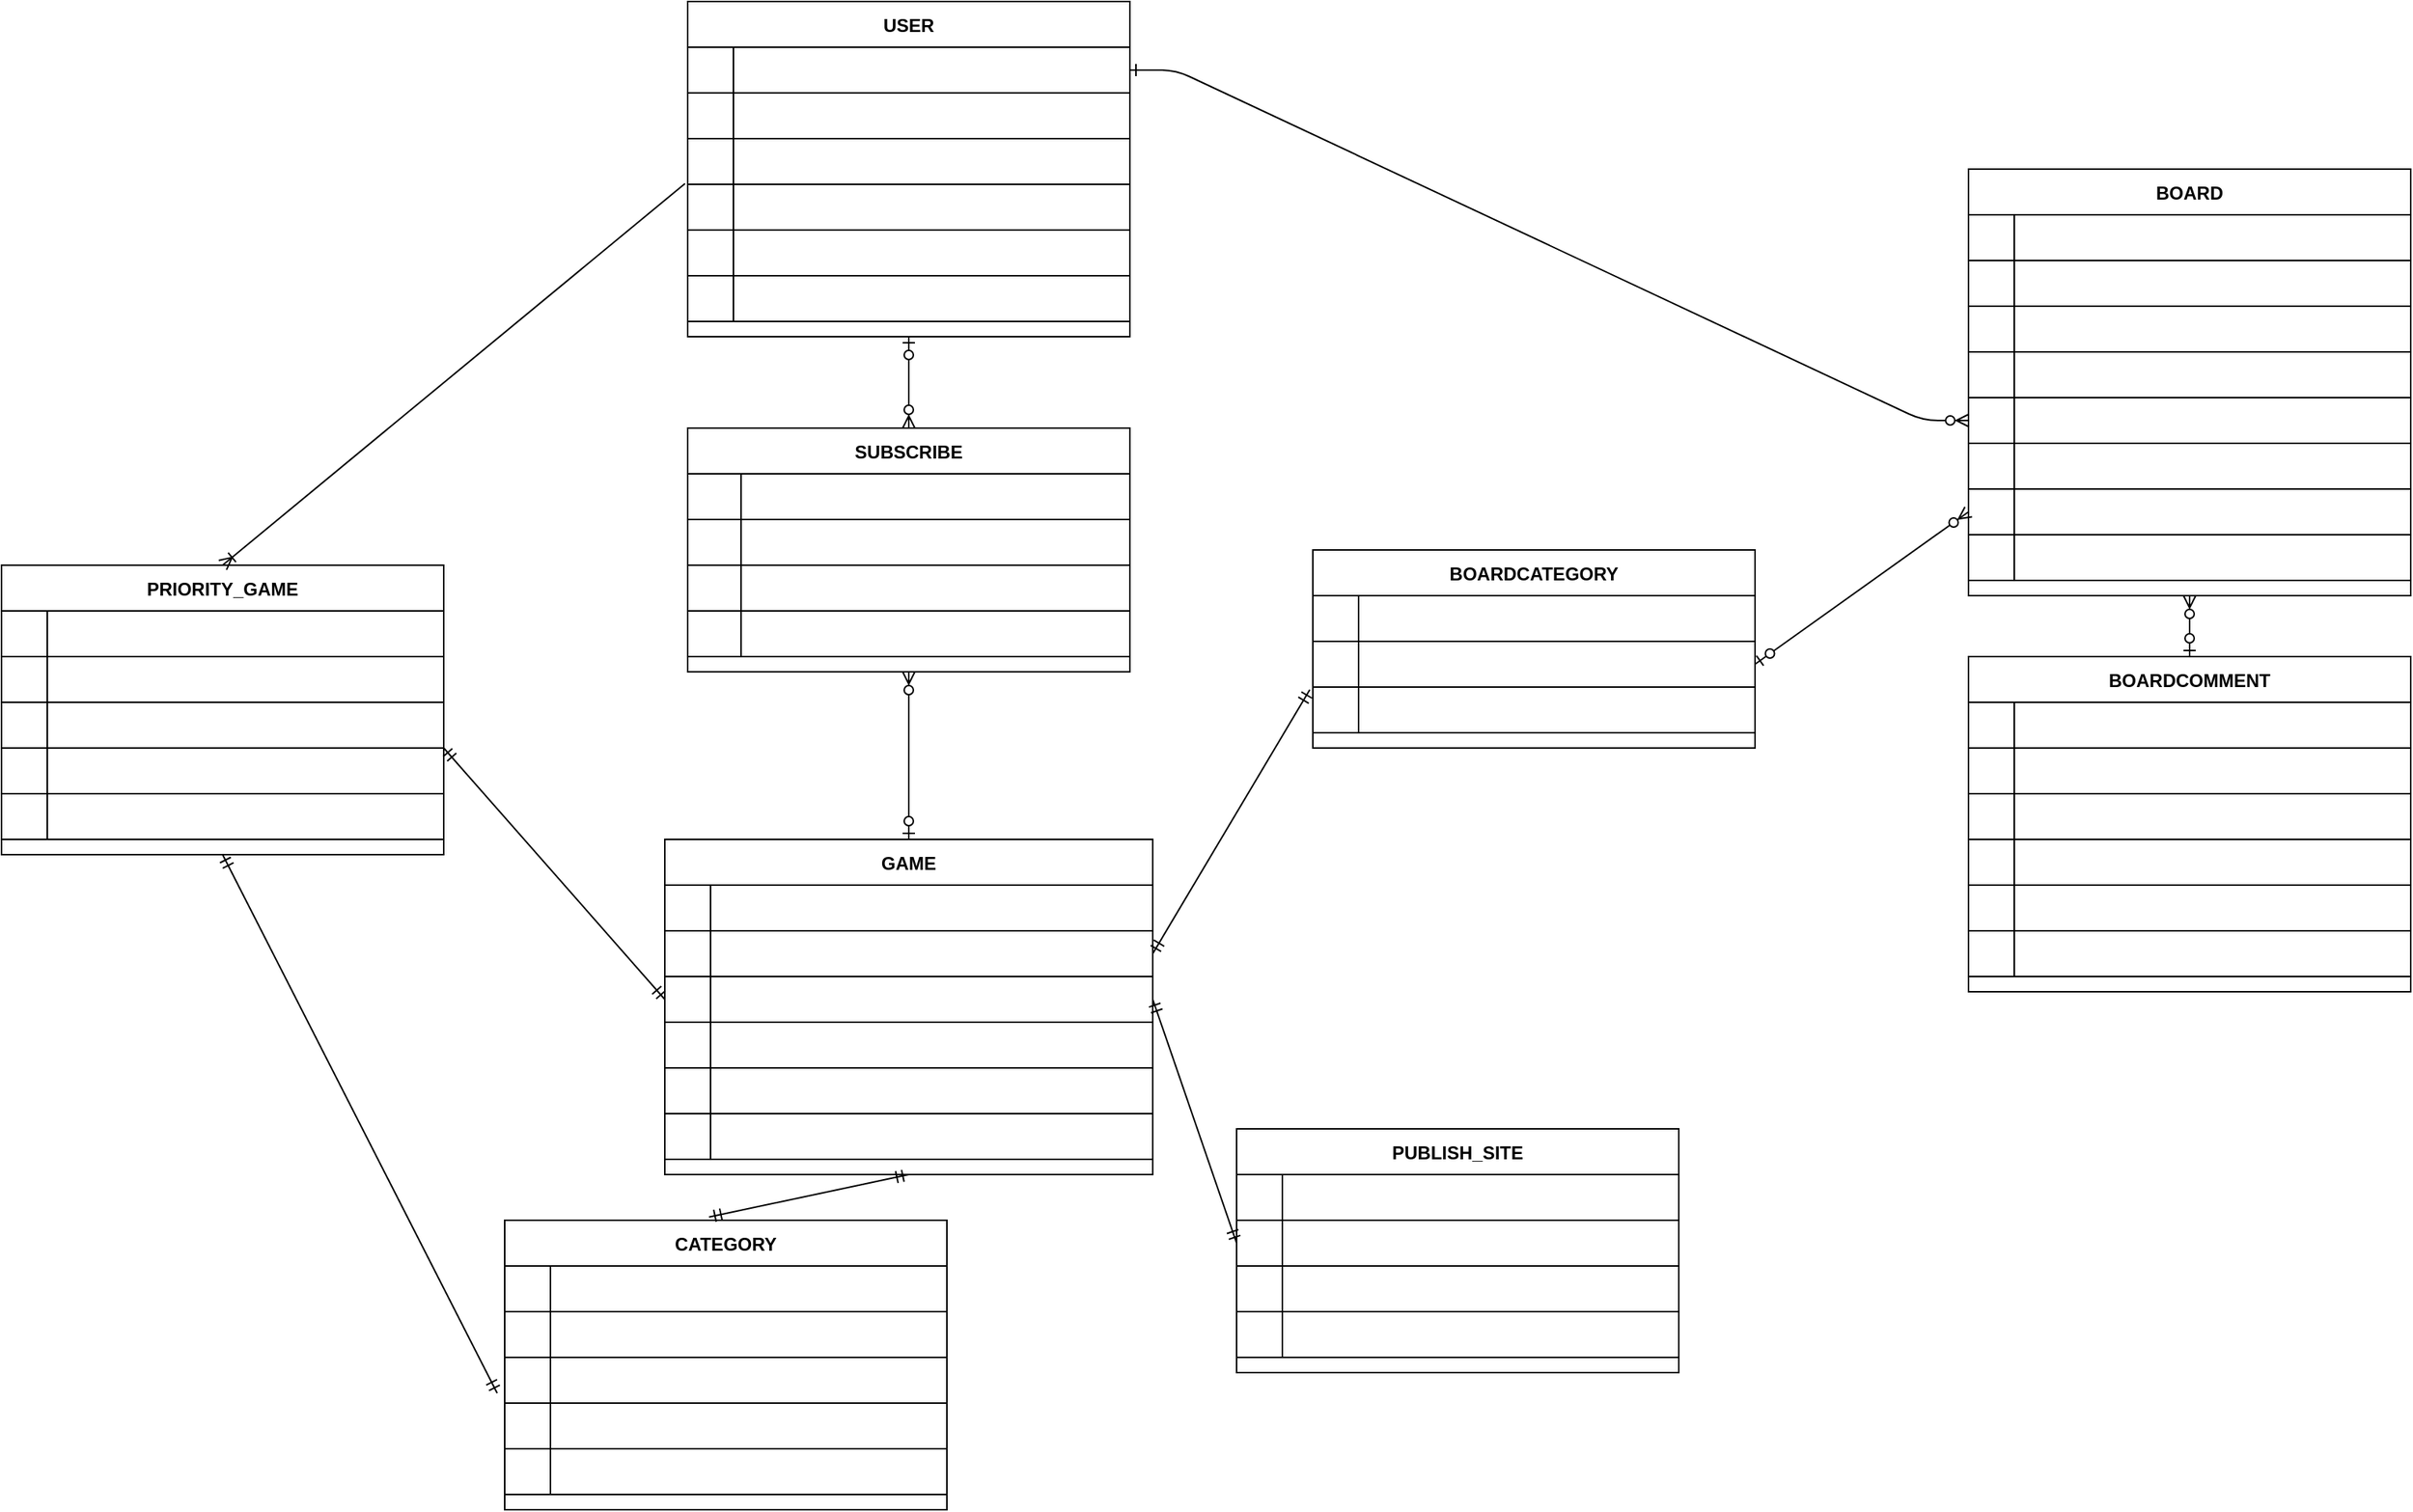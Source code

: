 <mxfile version="21.0.6" type="github">
  <diagram id="R2lEEEUBdFMjLlhIrx00" name="Page-1">
    <mxGraphModel dx="2624" dy="1725" grid="1" gridSize="10" guides="1" tooltips="1" connect="1" arrows="1" fold="1" page="1" pageScale="1" pageWidth="850" pageHeight="1100" math="0" shadow="0" extFonts="Permanent Marker^https://fonts.googleapis.com/css?family=Permanent+Marker">
      <root>
        <mxCell id="0" />
        <mxCell id="1" parent="0" />
        <mxCell id="C-vyLk0tnHw3VtMMgP7b-1" value="" style="edgeStyle=entityRelationEdgeStyle;endArrow=ERzeroToMany;startArrow=ERone;endFill=1;startFill=0;entryX=0;entryY=0.5;entryDx=0;entryDy=0;" parent="1" source="C-vyLk0tnHw3VtMMgP7b-24" target="KIwya_UCxs9x9uVPGmzo-78" edge="1">
          <mxGeometry width="100" height="100" relative="1" as="geometry">
            <mxPoint x="340" y="720" as="sourcePoint" />
            <mxPoint x="450" y="195" as="targetPoint" />
          </mxGeometry>
        </mxCell>
        <mxCell id="C-vyLk0tnHw3VtMMgP7b-23" value="USER" style="shape=table;startSize=30;container=1;collapsible=1;childLayout=tableLayout;fixedRows=1;rowLines=0;fontStyle=1;align=center;resizeLast=1;" parent="1" vertex="1">
          <mxGeometry x="-270" y="-350" width="290" height="220" as="geometry" />
        </mxCell>
        <mxCell id="C-vyLk0tnHw3VtMMgP7b-24" value="" style="shape=partialRectangle;collapsible=0;dropTarget=0;pointerEvents=0;fillColor=none;points=[[0,0.5],[1,0.5]];portConstraint=eastwest;top=0;left=0;right=0;bottom=1;" parent="C-vyLk0tnHw3VtMMgP7b-23" vertex="1">
          <mxGeometry y="30" width="290" height="30" as="geometry" />
        </mxCell>
        <mxCell id="C-vyLk0tnHw3VtMMgP7b-25" value="PK" style="shape=partialRectangle;overflow=hidden;connectable=0;fillColor=none;top=0;left=0;bottom=0;right=0;fontStyle=1;fontColor=#FFFFFF;" parent="C-vyLk0tnHw3VtMMgP7b-24" vertex="1">
          <mxGeometry width="30" height="30" as="geometry">
            <mxRectangle width="30" height="30" as="alternateBounds" />
          </mxGeometry>
        </mxCell>
        <mxCell id="C-vyLk0tnHw3VtMMgP7b-26" value="ID LONG NOT NULL" style="shape=partialRectangle;overflow=hidden;connectable=0;fillColor=none;top=0;left=0;bottom=0;right=0;align=left;spacingLeft=6;fontStyle=1;fontColor=#FFFFFF;" parent="C-vyLk0tnHw3VtMMgP7b-24" vertex="1">
          <mxGeometry x="30" width="260" height="30" as="geometry">
            <mxRectangle width="260" height="30" as="alternateBounds" />
          </mxGeometry>
        </mxCell>
        <mxCell id="KIwya_UCxs9x9uVPGmzo-1" value="" style="shape=partialRectangle;collapsible=0;dropTarget=0;pointerEvents=0;fillColor=none;points=[[0,0.5],[1,0.5]];portConstraint=eastwest;top=0;left=0;right=0;bottom=1;" vertex="1" parent="C-vyLk0tnHw3VtMMgP7b-23">
          <mxGeometry y="60" width="290" height="30" as="geometry" />
        </mxCell>
        <mxCell id="KIwya_UCxs9x9uVPGmzo-2" value="" style="shape=partialRectangle;overflow=hidden;connectable=0;fillColor=none;top=0;left=0;bottom=0;right=0;fontStyle=1;fontColor=#FFFFFF;" vertex="1" parent="KIwya_UCxs9x9uVPGmzo-1">
          <mxGeometry width="30" height="30" as="geometry">
            <mxRectangle width="30" height="30" as="alternateBounds" />
          </mxGeometry>
        </mxCell>
        <mxCell id="KIwya_UCxs9x9uVPGmzo-3" value="USER_NAME VARCHAR(20) NOT NULL" style="shape=partialRectangle;overflow=hidden;connectable=0;fillColor=none;top=0;left=0;bottom=0;right=0;align=left;spacingLeft=6;fontStyle=1;fontColor=#FFFFFF;" vertex="1" parent="KIwya_UCxs9x9uVPGmzo-1">
          <mxGeometry x="30" width="260" height="30" as="geometry">
            <mxRectangle width="260" height="30" as="alternateBounds" />
          </mxGeometry>
        </mxCell>
        <mxCell id="KIwya_UCxs9x9uVPGmzo-11" value="" style="shape=partialRectangle;collapsible=0;dropTarget=0;pointerEvents=0;fillColor=none;points=[[0,0.5],[1,0.5]];portConstraint=eastwest;top=0;left=0;right=0;bottom=1;" vertex="1" parent="C-vyLk0tnHw3VtMMgP7b-23">
          <mxGeometry y="90" width="290" height="30" as="geometry" />
        </mxCell>
        <mxCell id="KIwya_UCxs9x9uVPGmzo-12" value="   " style="shape=partialRectangle;overflow=hidden;connectable=0;fillColor=none;top=0;left=0;bottom=0;right=0;fontStyle=1;fontColor=#FFFFFF;" vertex="1" parent="KIwya_UCxs9x9uVPGmzo-11">
          <mxGeometry width="30" height="30" as="geometry">
            <mxRectangle width="30" height="30" as="alternateBounds" />
          </mxGeometry>
        </mxCell>
        <mxCell id="KIwya_UCxs9x9uVPGmzo-13" value="USER_ID VARCHAR(20) NOT NULL" style="shape=partialRectangle;overflow=hidden;connectable=0;fillColor=none;top=0;left=0;bottom=0;right=0;align=left;spacingLeft=6;fontStyle=1;fontColor=#FFFFFF;" vertex="1" parent="KIwya_UCxs9x9uVPGmzo-11">
          <mxGeometry x="30" width="260" height="30" as="geometry">
            <mxRectangle width="260" height="30" as="alternateBounds" />
          </mxGeometry>
        </mxCell>
        <mxCell id="KIwya_UCxs9x9uVPGmzo-14" value="" style="shape=partialRectangle;collapsible=0;dropTarget=0;pointerEvents=0;fillColor=none;points=[[0,0.5],[1,0.5]];portConstraint=eastwest;top=0;left=0;right=0;bottom=1;" vertex="1" parent="C-vyLk0tnHw3VtMMgP7b-23">
          <mxGeometry y="120" width="290" height="30" as="geometry" />
        </mxCell>
        <mxCell id="KIwya_UCxs9x9uVPGmzo-15" value="" style="shape=partialRectangle;overflow=hidden;connectable=0;fillColor=none;top=0;left=0;bottom=0;right=0;fontStyle=1;fontColor=#FFFFFF;" vertex="1" parent="KIwya_UCxs9x9uVPGmzo-14">
          <mxGeometry width="30" height="30" as="geometry">
            <mxRectangle width="30" height="30" as="alternateBounds" />
          </mxGeometry>
        </mxCell>
        <mxCell id="KIwya_UCxs9x9uVPGmzo-16" value="USER_PWD VARCHAR(300) NOT NULL" style="shape=partialRectangle;overflow=hidden;connectable=0;fillColor=none;top=0;left=0;bottom=0;right=0;align=left;spacingLeft=6;fontStyle=1;fontColor=#FFFFFF;" vertex="1" parent="KIwya_UCxs9x9uVPGmzo-14">
          <mxGeometry x="30" width="260" height="30" as="geometry">
            <mxRectangle width="260" height="30" as="alternateBounds" />
          </mxGeometry>
        </mxCell>
        <mxCell id="KIwya_UCxs9x9uVPGmzo-17" value="" style="shape=partialRectangle;collapsible=0;dropTarget=0;pointerEvents=0;fillColor=none;points=[[0,0.5],[1,0.5]];portConstraint=eastwest;top=0;left=0;right=0;bottom=1;" vertex="1" parent="C-vyLk0tnHw3VtMMgP7b-23">
          <mxGeometry y="150" width="290" height="30" as="geometry" />
        </mxCell>
        <mxCell id="KIwya_UCxs9x9uVPGmzo-18" value="" style="shape=partialRectangle;overflow=hidden;connectable=0;fillColor=none;top=0;left=0;bottom=0;right=0;fontStyle=1;fontColor=#FFFFFF;" vertex="1" parent="KIwya_UCxs9x9uVPGmzo-17">
          <mxGeometry width="30" height="30" as="geometry">
            <mxRectangle width="30" height="30" as="alternateBounds" />
          </mxGeometry>
        </mxCell>
        <mxCell id="KIwya_UCxs9x9uVPGmzo-19" value="ADDRESS VARCHAR(200)" style="shape=partialRectangle;overflow=hidden;connectable=0;fillColor=none;top=0;left=0;bottom=0;right=0;align=left;spacingLeft=6;fontStyle=1;fontColor=#FFFFFF;" vertex="1" parent="KIwya_UCxs9x9uVPGmzo-17">
          <mxGeometry x="30" width="260" height="30" as="geometry">
            <mxRectangle width="260" height="30" as="alternateBounds" />
          </mxGeometry>
        </mxCell>
        <mxCell id="KIwya_UCxs9x9uVPGmzo-152" value="" style="shape=partialRectangle;collapsible=0;dropTarget=0;pointerEvents=0;fillColor=none;points=[[0,0.5],[1,0.5]];portConstraint=eastwest;top=0;left=0;right=0;bottom=1;" vertex="1" parent="C-vyLk0tnHw3VtMMgP7b-23">
          <mxGeometry y="180" width="290" height="30" as="geometry" />
        </mxCell>
        <mxCell id="KIwya_UCxs9x9uVPGmzo-153" value="" style="shape=partialRectangle;overflow=hidden;connectable=0;fillColor=none;top=0;left=0;bottom=0;right=0;fontStyle=1;fontColor=#FFFFFF;" vertex="1" parent="KIwya_UCxs9x9uVPGmzo-152">
          <mxGeometry width="30" height="30" as="geometry">
            <mxRectangle width="30" height="30" as="alternateBounds" />
          </mxGeometry>
        </mxCell>
        <mxCell id="KIwya_UCxs9x9uVPGmzo-154" value="USER_ROLE VARCHAR(30) NOT NULL" style="shape=partialRectangle;overflow=hidden;connectable=0;fillColor=none;top=0;left=0;bottom=0;right=0;align=left;spacingLeft=6;fontStyle=1;fontColor=#FFFFFF;" vertex="1" parent="KIwya_UCxs9x9uVPGmzo-152">
          <mxGeometry x="30" width="260" height="30" as="geometry">
            <mxRectangle width="260" height="30" as="alternateBounds" />
          </mxGeometry>
        </mxCell>
        <mxCell id="KIwya_UCxs9x9uVPGmzo-52" value="GAME" style="shape=table;startSize=30;container=1;collapsible=1;childLayout=tableLayout;fixedRows=1;rowLines=0;fontStyle=1;align=center;resizeLast=1;" vertex="1" parent="1">
          <mxGeometry x="-285" y="200" width="320" height="220" as="geometry" />
        </mxCell>
        <mxCell id="KIwya_UCxs9x9uVPGmzo-53" value="" style="shape=partialRectangle;collapsible=0;dropTarget=0;pointerEvents=0;fillColor=none;points=[[0,0.5],[1,0.5]];portConstraint=eastwest;top=0;left=0;right=0;bottom=1;" vertex="1" parent="KIwya_UCxs9x9uVPGmzo-52">
          <mxGeometry y="30" width="320" height="30" as="geometry" />
        </mxCell>
        <mxCell id="KIwya_UCxs9x9uVPGmzo-54" value="PK" style="shape=partialRectangle;overflow=hidden;connectable=0;fillColor=none;top=0;left=0;bottom=0;right=0;fontStyle=1;fontColor=#FFFFFF;" vertex="1" parent="KIwya_UCxs9x9uVPGmzo-53">
          <mxGeometry width="30" height="30" as="geometry">
            <mxRectangle width="30" height="30" as="alternateBounds" />
          </mxGeometry>
        </mxCell>
        <mxCell id="KIwya_UCxs9x9uVPGmzo-55" value="ID LONG NOT NULL" style="shape=partialRectangle;overflow=hidden;connectable=0;fillColor=none;top=0;left=0;bottom=0;right=0;align=left;spacingLeft=6;fontStyle=1;fontColor=#FFFFFF;" vertex="1" parent="KIwya_UCxs9x9uVPGmzo-53">
          <mxGeometry x="30" width="290" height="30" as="geometry">
            <mxRectangle width="290" height="30" as="alternateBounds" />
          </mxGeometry>
        </mxCell>
        <mxCell id="KIwya_UCxs9x9uVPGmzo-56" value="" style="shape=partialRectangle;collapsible=0;dropTarget=0;pointerEvents=0;fillColor=none;points=[[0,0.5],[1,0.5]];portConstraint=eastwest;top=0;left=0;right=0;bottom=1;" vertex="1" parent="KIwya_UCxs9x9uVPGmzo-52">
          <mxGeometry y="60" width="320" height="30" as="geometry" />
        </mxCell>
        <mxCell id="KIwya_UCxs9x9uVPGmzo-57" value="" style="shape=partialRectangle;overflow=hidden;connectable=0;fillColor=none;top=0;left=0;bottom=0;right=0;fontStyle=1;fontColor=#FFFFFF;" vertex="1" parent="KIwya_UCxs9x9uVPGmzo-56">
          <mxGeometry width="30" height="30" as="geometry">
            <mxRectangle width="30" height="30" as="alternateBounds" />
          </mxGeometry>
        </mxCell>
        <mxCell id="KIwya_UCxs9x9uVPGmzo-58" value="GAME_NAME VARCHAR(20) NOT NULL" style="shape=partialRectangle;overflow=hidden;connectable=0;fillColor=none;top=0;left=0;bottom=0;right=0;align=left;spacingLeft=6;fontStyle=1;fontColor=#FFFFFF;" vertex="1" parent="KIwya_UCxs9x9uVPGmzo-56">
          <mxGeometry x="30" width="290" height="30" as="geometry">
            <mxRectangle width="290" height="30" as="alternateBounds" />
          </mxGeometry>
        </mxCell>
        <mxCell id="KIwya_UCxs9x9uVPGmzo-59" value="" style="shape=partialRectangle;collapsible=0;dropTarget=0;pointerEvents=0;fillColor=none;points=[[0,0.5],[1,0.5]];portConstraint=eastwest;top=0;left=0;right=0;bottom=1;" vertex="1" parent="KIwya_UCxs9x9uVPGmzo-52">
          <mxGeometry y="90" width="320" height="30" as="geometry" />
        </mxCell>
        <mxCell id="KIwya_UCxs9x9uVPGmzo-60" value="   " style="shape=partialRectangle;overflow=hidden;connectable=0;fillColor=none;top=0;left=0;bottom=0;right=0;fontStyle=1;fontColor=#FFFFFF;" vertex="1" parent="KIwya_UCxs9x9uVPGmzo-59">
          <mxGeometry width="30" height="30" as="geometry">
            <mxRectangle width="30" height="30" as="alternateBounds" />
          </mxGeometry>
        </mxCell>
        <mxCell id="KIwya_UCxs9x9uVPGmzo-61" value="GAME_PRICE LONG NOT NULL" style="shape=partialRectangle;overflow=hidden;connectable=0;fillColor=none;top=0;left=0;bottom=0;right=0;align=left;spacingLeft=6;fontStyle=1;fontColor=#FFFFFF;" vertex="1" parent="KIwya_UCxs9x9uVPGmzo-59">
          <mxGeometry x="30" width="290" height="30" as="geometry">
            <mxRectangle width="290" height="30" as="alternateBounds" />
          </mxGeometry>
        </mxCell>
        <mxCell id="KIwya_UCxs9x9uVPGmzo-62" value="" style="shape=partialRectangle;collapsible=0;dropTarget=0;pointerEvents=0;fillColor=none;points=[[0,0.5],[1,0.5]];portConstraint=eastwest;top=0;left=0;right=0;bottom=1;" vertex="1" parent="KIwya_UCxs9x9uVPGmzo-52">
          <mxGeometry y="120" width="320" height="30" as="geometry" />
        </mxCell>
        <mxCell id="KIwya_UCxs9x9uVPGmzo-63" value="" style="shape=partialRectangle;overflow=hidden;connectable=0;fillColor=none;top=0;left=0;bottom=0;right=0;fontStyle=1;fontColor=#FFFFFF;" vertex="1" parent="KIwya_UCxs9x9uVPGmzo-62">
          <mxGeometry width="30" height="30" as="geometry">
            <mxRectangle width="30" height="30" as="alternateBounds" />
          </mxGeometry>
        </mxCell>
        <mxCell id="KIwya_UCxs9x9uVPGmzo-64" value="GAME_OPNE_TYPE VARCHAR(300) NOT NULL" style="shape=partialRectangle;overflow=hidden;connectable=0;fillColor=none;top=0;left=0;bottom=0;right=0;align=left;spacingLeft=6;fontStyle=1;fontColor=#FFFFFF;" vertex="1" parent="KIwya_UCxs9x9uVPGmzo-62">
          <mxGeometry x="30" width="290" height="30" as="geometry">
            <mxRectangle width="290" height="30" as="alternateBounds" />
          </mxGeometry>
        </mxCell>
        <mxCell id="KIwya_UCxs9x9uVPGmzo-103" value="" style="shape=partialRectangle;collapsible=0;dropTarget=0;pointerEvents=0;fillColor=none;points=[[0,0.5],[1,0.5]];portConstraint=eastwest;top=0;left=0;right=0;bottom=1;" vertex="1" parent="KIwya_UCxs9x9uVPGmzo-52">
          <mxGeometry y="150" width="320" height="30" as="geometry" />
        </mxCell>
        <mxCell id="KIwya_UCxs9x9uVPGmzo-104" value="" style="shape=partialRectangle;overflow=hidden;connectable=0;fillColor=none;top=0;left=0;bottom=0;right=0;fontStyle=1;fontColor=#FFFFFF;" vertex="1" parent="KIwya_UCxs9x9uVPGmzo-103">
          <mxGeometry width="30" height="30" as="geometry">
            <mxRectangle width="30" height="30" as="alternateBounds" />
          </mxGeometry>
        </mxCell>
        <mxCell id="KIwya_UCxs9x9uVPGmzo-105" value="GAME_SATIS VARCHAR(300) NOT NULL" style="shape=partialRectangle;overflow=hidden;connectable=0;fillColor=none;top=0;left=0;bottom=0;right=0;align=left;spacingLeft=6;fontStyle=1;fontColor=#FFFFFF;" vertex="1" parent="KIwya_UCxs9x9uVPGmzo-103">
          <mxGeometry x="30" width="290" height="30" as="geometry">
            <mxRectangle width="290" height="30" as="alternateBounds" />
          </mxGeometry>
        </mxCell>
        <mxCell id="KIwya_UCxs9x9uVPGmzo-228" value="" style="shape=partialRectangle;collapsible=0;dropTarget=0;pointerEvents=0;fillColor=none;points=[[0,0.5],[1,0.5]];portConstraint=eastwest;top=0;left=0;right=0;bottom=1;" vertex="1" parent="KIwya_UCxs9x9uVPGmzo-52">
          <mxGeometry y="180" width="320" height="30" as="geometry" />
        </mxCell>
        <mxCell id="KIwya_UCxs9x9uVPGmzo-229" value="" style="shape=partialRectangle;overflow=hidden;connectable=0;fillColor=none;top=0;left=0;bottom=0;right=0;fontStyle=1;fontColor=#FFFFFF;" vertex="1" parent="KIwya_UCxs9x9uVPGmzo-228">
          <mxGeometry width="30" height="30" as="geometry">
            <mxRectangle width="30" height="30" as="alternateBounds" />
          </mxGeometry>
        </mxCell>
        <mxCell id="KIwya_UCxs9x9uVPGmzo-230" value="GAME_DESCRIPTION VARCHAR(300) NOT NULL" style="shape=partialRectangle;overflow=hidden;connectable=0;fillColor=none;top=0;left=0;bottom=0;right=0;align=left;spacingLeft=6;fontStyle=1;fontColor=#FFFFFF;" vertex="1" parent="KIwya_UCxs9x9uVPGmzo-228">
          <mxGeometry x="30" width="290" height="30" as="geometry">
            <mxRectangle width="290" height="30" as="alternateBounds" />
          </mxGeometry>
        </mxCell>
        <mxCell id="KIwya_UCxs9x9uVPGmzo-36" value="CATEGORY" style="shape=table;startSize=30;container=1;collapsible=1;childLayout=tableLayout;fixedRows=1;rowLines=0;fontStyle=1;align=center;resizeLast=1;" vertex="1" parent="1">
          <mxGeometry x="-390" y="450" width="290" height="190" as="geometry" />
        </mxCell>
        <mxCell id="KIwya_UCxs9x9uVPGmzo-37" value="" style="shape=partialRectangle;collapsible=0;dropTarget=0;pointerEvents=0;fillColor=none;points=[[0,0.5],[1,0.5]];portConstraint=eastwest;top=0;left=0;right=0;bottom=1;" vertex="1" parent="KIwya_UCxs9x9uVPGmzo-36">
          <mxGeometry y="30" width="290" height="30" as="geometry" />
        </mxCell>
        <mxCell id="KIwya_UCxs9x9uVPGmzo-38" value="PK" style="shape=partialRectangle;overflow=hidden;connectable=0;fillColor=none;top=0;left=0;bottom=0;right=0;fontStyle=1;fontColor=#FFFFFF;" vertex="1" parent="KIwya_UCxs9x9uVPGmzo-37">
          <mxGeometry width="30" height="30" as="geometry">
            <mxRectangle width="30" height="30" as="alternateBounds" />
          </mxGeometry>
        </mxCell>
        <mxCell id="KIwya_UCxs9x9uVPGmzo-39" value="ID LONG NOT NULL" style="shape=partialRectangle;overflow=hidden;connectable=0;fillColor=none;top=0;left=0;bottom=0;right=0;align=left;spacingLeft=6;fontStyle=1;fontColor=#FFFFFF;" vertex="1" parent="KIwya_UCxs9x9uVPGmzo-37">
          <mxGeometry x="30" width="260" height="30" as="geometry">
            <mxRectangle width="260" height="30" as="alternateBounds" />
          </mxGeometry>
        </mxCell>
        <mxCell id="KIwya_UCxs9x9uVPGmzo-40" value="" style="shape=partialRectangle;collapsible=0;dropTarget=0;pointerEvents=0;fillColor=none;points=[[0,0.5],[1,0.5]];portConstraint=eastwest;top=0;left=0;right=0;bottom=1;" vertex="1" parent="KIwya_UCxs9x9uVPGmzo-36">
          <mxGeometry y="60" width="290" height="30" as="geometry" />
        </mxCell>
        <mxCell id="KIwya_UCxs9x9uVPGmzo-41" value="" style="shape=partialRectangle;overflow=hidden;connectable=0;fillColor=none;top=0;left=0;bottom=0;right=0;fontStyle=1;fontColor=#FFFFFF;" vertex="1" parent="KIwya_UCxs9x9uVPGmzo-40">
          <mxGeometry width="30" height="30" as="geometry">
            <mxRectangle width="30" height="30" as="alternateBounds" />
          </mxGeometry>
        </mxCell>
        <mxCell id="KIwya_UCxs9x9uVPGmzo-42" value="MAIN_TYPE VARCHAR(20) NOT NULL" style="shape=partialRectangle;overflow=hidden;connectable=0;fillColor=none;top=0;left=0;bottom=0;right=0;align=left;spacingLeft=6;fontStyle=1;fontColor=#FFFFFF;" vertex="1" parent="KIwya_UCxs9x9uVPGmzo-40">
          <mxGeometry x="30" width="260" height="30" as="geometry">
            <mxRectangle width="260" height="30" as="alternateBounds" />
          </mxGeometry>
        </mxCell>
        <mxCell id="KIwya_UCxs9x9uVPGmzo-43" value="" style="shape=partialRectangle;collapsible=0;dropTarget=0;pointerEvents=0;fillColor=none;points=[[0,0.5],[1,0.5]];portConstraint=eastwest;top=0;left=0;right=0;bottom=1;" vertex="1" parent="KIwya_UCxs9x9uVPGmzo-36">
          <mxGeometry y="90" width="290" height="30" as="geometry" />
        </mxCell>
        <mxCell id="KIwya_UCxs9x9uVPGmzo-44" value="   " style="shape=partialRectangle;overflow=hidden;connectable=0;fillColor=none;top=0;left=0;bottom=0;right=0;fontStyle=1;fontColor=#FFFFFF;" vertex="1" parent="KIwya_UCxs9x9uVPGmzo-43">
          <mxGeometry width="30" height="30" as="geometry">
            <mxRectangle width="30" height="30" as="alternateBounds" />
          </mxGeometry>
        </mxCell>
        <mxCell id="KIwya_UCxs9x9uVPGmzo-45" value="TYPE1 VARCHAR(20) NOT NULL" style="shape=partialRectangle;overflow=hidden;connectable=0;fillColor=none;top=0;left=0;bottom=0;right=0;align=left;spacingLeft=6;fontStyle=1;fontColor=#FFFFFF;" vertex="1" parent="KIwya_UCxs9x9uVPGmzo-43">
          <mxGeometry x="30" width="260" height="30" as="geometry">
            <mxRectangle width="260" height="30" as="alternateBounds" />
          </mxGeometry>
        </mxCell>
        <mxCell id="KIwya_UCxs9x9uVPGmzo-46" value="" style="shape=partialRectangle;collapsible=0;dropTarget=0;pointerEvents=0;fillColor=none;points=[[0,0.5],[1,0.5]];portConstraint=eastwest;top=0;left=0;right=0;bottom=1;" vertex="1" parent="KIwya_UCxs9x9uVPGmzo-36">
          <mxGeometry y="120" width="290" height="30" as="geometry" />
        </mxCell>
        <mxCell id="KIwya_UCxs9x9uVPGmzo-47" value="" style="shape=partialRectangle;overflow=hidden;connectable=0;fillColor=none;top=0;left=0;bottom=0;right=0;fontStyle=1;fontColor=#FFFFFF;" vertex="1" parent="KIwya_UCxs9x9uVPGmzo-46">
          <mxGeometry width="30" height="30" as="geometry">
            <mxRectangle width="30" height="30" as="alternateBounds" />
          </mxGeometry>
        </mxCell>
        <mxCell id="KIwya_UCxs9x9uVPGmzo-48" value="TYPE2 VARCHAR(300) NOT NULL" style="shape=partialRectangle;overflow=hidden;connectable=0;fillColor=none;top=0;left=0;bottom=0;right=0;align=left;spacingLeft=6;fontStyle=1;fontColor=#FFFFFF;" vertex="1" parent="KIwya_UCxs9x9uVPGmzo-46">
          <mxGeometry x="30" width="260" height="30" as="geometry">
            <mxRectangle width="260" height="30" as="alternateBounds" />
          </mxGeometry>
        </mxCell>
        <mxCell id="KIwya_UCxs9x9uVPGmzo-49" value="" style="shape=partialRectangle;collapsible=0;dropTarget=0;pointerEvents=0;fillColor=none;points=[[0,0.5],[1,0.5]];portConstraint=eastwest;top=0;left=0;right=0;bottom=1;" vertex="1" parent="KIwya_UCxs9x9uVPGmzo-36">
          <mxGeometry y="150" width="290" height="30" as="geometry" />
        </mxCell>
        <mxCell id="KIwya_UCxs9x9uVPGmzo-50" value="" style="shape=partialRectangle;overflow=hidden;connectable=0;fillColor=none;top=0;left=0;bottom=0;right=0;fontStyle=1;fontColor=#FFFFFF;" vertex="1" parent="KIwya_UCxs9x9uVPGmzo-49">
          <mxGeometry width="30" height="30" as="geometry">
            <mxRectangle width="30" height="30" as="alternateBounds" />
          </mxGeometry>
        </mxCell>
        <mxCell id="KIwya_UCxs9x9uVPGmzo-51" value="TYPE3 VARCHAR(200)" style="shape=partialRectangle;overflow=hidden;connectable=0;fillColor=none;top=0;left=0;bottom=0;right=0;align=left;spacingLeft=6;fontStyle=1;fontColor=#FFFFFF;" vertex="1" parent="KIwya_UCxs9x9uVPGmzo-49">
          <mxGeometry x="30" width="260" height="30" as="geometry">
            <mxRectangle width="260" height="30" as="alternateBounds" />
          </mxGeometry>
        </mxCell>
        <mxCell id="KIwya_UCxs9x9uVPGmzo-68" value="BOARD" style="shape=table;startSize=30;container=1;collapsible=1;childLayout=tableLayout;fixedRows=1;rowLines=0;fontStyle=1;align=center;resizeLast=1;" vertex="1" parent="1">
          <mxGeometry x="570" y="-240" width="290" height="280" as="geometry" />
        </mxCell>
        <mxCell id="KIwya_UCxs9x9uVPGmzo-69" value="" style="shape=partialRectangle;collapsible=0;dropTarget=0;pointerEvents=0;fillColor=none;points=[[0,0.5],[1,0.5]];portConstraint=eastwest;top=0;left=0;right=0;bottom=1;" vertex="1" parent="KIwya_UCxs9x9uVPGmzo-68">
          <mxGeometry y="30" width="290" height="30" as="geometry" />
        </mxCell>
        <mxCell id="KIwya_UCxs9x9uVPGmzo-70" value="PK" style="shape=partialRectangle;overflow=hidden;connectable=0;fillColor=none;top=0;left=0;bottom=0;right=0;fontStyle=1;fontColor=#FFFFFF;" vertex="1" parent="KIwya_UCxs9x9uVPGmzo-69">
          <mxGeometry width="30" height="30" as="geometry">
            <mxRectangle width="30" height="30" as="alternateBounds" />
          </mxGeometry>
        </mxCell>
        <mxCell id="KIwya_UCxs9x9uVPGmzo-71" value="ID LONG NOT NULL" style="shape=partialRectangle;overflow=hidden;connectable=0;fillColor=none;top=0;left=0;bottom=0;right=0;align=left;spacingLeft=6;fontStyle=1;fontColor=#FFFFFF;" vertex="1" parent="KIwya_UCxs9x9uVPGmzo-69">
          <mxGeometry x="30" width="260" height="30" as="geometry">
            <mxRectangle width="260" height="30" as="alternateBounds" />
          </mxGeometry>
        </mxCell>
        <mxCell id="KIwya_UCxs9x9uVPGmzo-199" value="" style="shape=partialRectangle;collapsible=0;dropTarget=0;pointerEvents=0;fillColor=none;points=[[0,0.5],[1,0.5]];portConstraint=eastwest;top=0;left=0;right=0;bottom=1;" vertex="1" parent="KIwya_UCxs9x9uVPGmzo-68">
          <mxGeometry y="60" width="290" height="30" as="geometry" />
        </mxCell>
        <mxCell id="KIwya_UCxs9x9uVPGmzo-200" value="FK" style="shape=partialRectangle;overflow=hidden;connectable=0;fillColor=none;top=0;left=0;bottom=0;right=0;fontStyle=1;fontColor=#FFFFFF;" vertex="1" parent="KIwya_UCxs9x9uVPGmzo-199">
          <mxGeometry width="30" height="30" as="geometry">
            <mxRectangle width="30" height="30" as="alternateBounds" />
          </mxGeometry>
        </mxCell>
        <mxCell id="KIwya_UCxs9x9uVPGmzo-201" value="CATEGORY_ID LONG NOT NULL" style="shape=partialRectangle;overflow=hidden;connectable=0;fillColor=none;top=0;left=0;bottom=0;right=0;align=left;spacingLeft=6;fontStyle=1;fontColor=#FFFFFF;" vertex="1" parent="KIwya_UCxs9x9uVPGmzo-199">
          <mxGeometry x="30" width="260" height="30" as="geometry">
            <mxRectangle width="260" height="30" as="alternateBounds" />
          </mxGeometry>
        </mxCell>
        <mxCell id="KIwya_UCxs9x9uVPGmzo-72" value="" style="shape=partialRectangle;collapsible=0;dropTarget=0;pointerEvents=0;fillColor=none;points=[[0,0.5],[1,0.5]];portConstraint=eastwest;top=0;left=0;right=0;bottom=1;" vertex="1" parent="KIwya_UCxs9x9uVPGmzo-68">
          <mxGeometry y="90" width="290" height="30" as="geometry" />
        </mxCell>
        <mxCell id="KIwya_UCxs9x9uVPGmzo-73" value="" style="shape=partialRectangle;overflow=hidden;connectable=0;fillColor=none;top=0;left=0;bottom=0;right=0;fontStyle=1;fontColor=#FFFFFF;" vertex="1" parent="KIwya_UCxs9x9uVPGmzo-72">
          <mxGeometry width="30" height="30" as="geometry">
            <mxRectangle width="30" height="30" as="alternateBounds" />
          </mxGeometry>
        </mxCell>
        <mxCell id="KIwya_UCxs9x9uVPGmzo-74" value="TTL VARCHAR(100) NOT NULL" style="shape=partialRectangle;overflow=hidden;connectable=0;fillColor=none;top=0;left=0;bottom=0;right=0;align=left;spacingLeft=6;fontStyle=1;fontColor=#FFFFFF;" vertex="1" parent="KIwya_UCxs9x9uVPGmzo-72">
          <mxGeometry x="30" width="260" height="30" as="geometry">
            <mxRectangle width="260" height="30" as="alternateBounds" />
          </mxGeometry>
        </mxCell>
        <mxCell id="KIwya_UCxs9x9uVPGmzo-75" value="" style="shape=partialRectangle;collapsible=0;dropTarget=0;pointerEvents=0;fillColor=none;points=[[0,0.5],[1,0.5]];portConstraint=eastwest;top=0;left=0;right=0;bottom=1;" vertex="1" parent="KIwya_UCxs9x9uVPGmzo-68">
          <mxGeometry y="120" width="290" height="30" as="geometry" />
        </mxCell>
        <mxCell id="KIwya_UCxs9x9uVPGmzo-76" value="   " style="shape=partialRectangle;overflow=hidden;connectable=0;fillColor=none;top=0;left=0;bottom=0;right=0;fontStyle=1;fontColor=#FFFFFF;" vertex="1" parent="KIwya_UCxs9x9uVPGmzo-75">
          <mxGeometry width="30" height="30" as="geometry">
            <mxRectangle width="30" height="30" as="alternateBounds" />
          </mxGeometry>
        </mxCell>
        <mxCell id="KIwya_UCxs9x9uVPGmzo-77" value="CONTENT VARCHAR(3000) NOT NULL" style="shape=partialRectangle;overflow=hidden;connectable=0;fillColor=none;top=0;left=0;bottom=0;right=0;align=left;spacingLeft=6;fontStyle=1;fontColor=#FFFFFF;" vertex="1" parent="KIwya_UCxs9x9uVPGmzo-75">
          <mxGeometry x="30" width="260" height="30" as="geometry">
            <mxRectangle width="260" height="30" as="alternateBounds" />
          </mxGeometry>
        </mxCell>
        <mxCell id="KIwya_UCxs9x9uVPGmzo-78" value="" style="shape=partialRectangle;collapsible=0;dropTarget=0;pointerEvents=0;fillColor=none;points=[[0,0.5],[1,0.5]];portConstraint=eastwest;top=0;left=0;right=0;bottom=1;" vertex="1" parent="KIwya_UCxs9x9uVPGmzo-68">
          <mxGeometry y="150" width="290" height="30" as="geometry" />
        </mxCell>
        <mxCell id="KIwya_UCxs9x9uVPGmzo-79" value="" style="shape=partialRectangle;overflow=hidden;connectable=0;fillColor=none;top=0;left=0;bottom=0;right=0;fontStyle=1;fontColor=#FFFFFF;" vertex="1" parent="KIwya_UCxs9x9uVPGmzo-78">
          <mxGeometry width="30" height="30" as="geometry">
            <mxRectangle width="30" height="30" as="alternateBounds" />
          </mxGeometry>
        </mxCell>
        <mxCell id="KIwya_UCxs9x9uVPGmzo-80" value="CREATE_ID VARCHAR(20) NOT NULL" style="shape=partialRectangle;overflow=hidden;connectable=0;fillColor=none;top=0;left=0;bottom=0;right=0;align=left;spacingLeft=6;fontStyle=1;fontColor=#FFFFFF;" vertex="1" parent="KIwya_UCxs9x9uVPGmzo-78">
          <mxGeometry x="30" width="260" height="30" as="geometry">
            <mxRectangle width="260" height="30" as="alternateBounds" />
          </mxGeometry>
        </mxCell>
        <mxCell id="KIwya_UCxs9x9uVPGmzo-81" value="" style="shape=partialRectangle;collapsible=0;dropTarget=0;pointerEvents=0;fillColor=none;points=[[0,0.5],[1,0.5]];portConstraint=eastwest;top=0;left=0;right=0;bottom=1;" vertex="1" parent="KIwya_UCxs9x9uVPGmzo-68">
          <mxGeometry y="180" width="290" height="30" as="geometry" />
        </mxCell>
        <mxCell id="KIwya_UCxs9x9uVPGmzo-82" value="" style="shape=partialRectangle;overflow=hidden;connectable=0;fillColor=none;top=0;left=0;bottom=0;right=0;fontStyle=1;fontColor=#FFFFFF;" vertex="1" parent="KIwya_UCxs9x9uVPGmzo-81">
          <mxGeometry width="30" height="30" as="geometry">
            <mxRectangle width="30" height="30" as="alternateBounds" />
          </mxGeometry>
        </mxCell>
        <mxCell id="KIwya_UCxs9x9uVPGmzo-83" value="CREATE_DATE DATETIME NOT NULL" style="shape=partialRectangle;overflow=hidden;connectable=0;fillColor=none;top=0;left=0;bottom=0;right=0;align=left;spacingLeft=6;fontStyle=1;fontColor=#FFFFFF;" vertex="1" parent="KIwya_UCxs9x9uVPGmzo-81">
          <mxGeometry x="30" width="260" height="30" as="geometry">
            <mxRectangle width="260" height="30" as="alternateBounds" />
          </mxGeometry>
        </mxCell>
        <mxCell id="KIwya_UCxs9x9uVPGmzo-84" value="" style="shape=partialRectangle;collapsible=0;dropTarget=0;pointerEvents=0;fillColor=none;points=[[0,0.5],[1,0.5]];portConstraint=eastwest;top=0;left=0;right=0;bottom=1;" vertex="1" parent="KIwya_UCxs9x9uVPGmzo-68">
          <mxGeometry y="210" width="290" height="30" as="geometry" />
        </mxCell>
        <mxCell id="KIwya_UCxs9x9uVPGmzo-85" value="" style="shape=partialRectangle;overflow=hidden;connectable=0;fillColor=none;top=0;left=0;bottom=0;right=0;fontStyle=1;fontColor=#FFFFFF;" vertex="1" parent="KIwya_UCxs9x9uVPGmzo-84">
          <mxGeometry width="30" height="30" as="geometry">
            <mxRectangle width="30" height="30" as="alternateBounds" />
          </mxGeometry>
        </mxCell>
        <mxCell id="KIwya_UCxs9x9uVPGmzo-86" value="UPDATE_DATE DATETIME" style="shape=partialRectangle;overflow=hidden;connectable=0;fillColor=none;top=0;left=0;bottom=0;right=0;align=left;spacingLeft=6;fontStyle=1;fontColor=#FFFFFF;" vertex="1" parent="KIwya_UCxs9x9uVPGmzo-84">
          <mxGeometry x="30" width="260" height="30" as="geometry">
            <mxRectangle width="260" height="30" as="alternateBounds" />
          </mxGeometry>
        </mxCell>
        <mxCell id="KIwya_UCxs9x9uVPGmzo-87" value="" style="shape=partialRectangle;collapsible=0;dropTarget=0;pointerEvents=0;fillColor=none;points=[[0,0.5],[1,0.5]];portConstraint=eastwest;top=0;left=0;right=0;bottom=1;" vertex="1" parent="KIwya_UCxs9x9uVPGmzo-68">
          <mxGeometry y="240" width="290" height="30" as="geometry" />
        </mxCell>
        <mxCell id="KIwya_UCxs9x9uVPGmzo-88" value="" style="shape=partialRectangle;overflow=hidden;connectable=0;fillColor=none;top=0;left=0;bottom=0;right=0;fontStyle=1;fontColor=#FFFFFF;" vertex="1" parent="KIwya_UCxs9x9uVPGmzo-87">
          <mxGeometry width="30" height="30" as="geometry">
            <mxRectangle width="30" height="30" as="alternateBounds" />
          </mxGeometry>
        </mxCell>
        <mxCell id="KIwya_UCxs9x9uVPGmzo-89" value="POPUP_YN CHAR(1) NOT NULL" style="shape=partialRectangle;overflow=hidden;connectable=0;fillColor=none;top=0;left=0;bottom=0;right=0;align=left;spacingLeft=6;fontStyle=1;fontColor=#FFFFFF;" vertex="1" parent="KIwya_UCxs9x9uVPGmzo-87">
          <mxGeometry x="30" width="260" height="30" as="geometry">
            <mxRectangle width="260" height="30" as="alternateBounds" />
          </mxGeometry>
        </mxCell>
        <mxCell id="KIwya_UCxs9x9uVPGmzo-90" value="PUBLISH_SITE" style="shape=table;startSize=30;container=1;collapsible=1;childLayout=tableLayout;fixedRows=1;rowLines=0;fontStyle=1;align=center;resizeLast=1;" vertex="1" parent="1">
          <mxGeometry x="90" y="390" width="290" height="160" as="geometry" />
        </mxCell>
        <mxCell id="KIwya_UCxs9x9uVPGmzo-91" value="" style="shape=partialRectangle;collapsible=0;dropTarget=0;pointerEvents=0;fillColor=none;points=[[0,0.5],[1,0.5]];portConstraint=eastwest;top=0;left=0;right=0;bottom=1;" vertex="1" parent="KIwya_UCxs9x9uVPGmzo-90">
          <mxGeometry y="30" width="290" height="30" as="geometry" />
        </mxCell>
        <mxCell id="KIwya_UCxs9x9uVPGmzo-92" value="PK" style="shape=partialRectangle;overflow=hidden;connectable=0;fillColor=none;top=0;left=0;bottom=0;right=0;fontStyle=1;fontColor=#FFFFFF;" vertex="1" parent="KIwya_UCxs9x9uVPGmzo-91">
          <mxGeometry width="30" height="30" as="geometry">
            <mxRectangle width="30" height="30" as="alternateBounds" />
          </mxGeometry>
        </mxCell>
        <mxCell id="KIwya_UCxs9x9uVPGmzo-93" value="ID LONG NOT NULL" style="shape=partialRectangle;overflow=hidden;connectable=0;fillColor=none;top=0;left=0;bottom=0;right=0;align=left;spacingLeft=6;fontStyle=1;fontColor=#FFFFFF;" vertex="1" parent="KIwya_UCxs9x9uVPGmzo-91">
          <mxGeometry x="30" width="260" height="30" as="geometry">
            <mxRectangle width="260" height="30" as="alternateBounds" />
          </mxGeometry>
        </mxCell>
        <mxCell id="KIwya_UCxs9x9uVPGmzo-94" value="" style="shape=partialRectangle;collapsible=0;dropTarget=0;pointerEvents=0;fillColor=none;points=[[0,0.5],[1,0.5]];portConstraint=eastwest;top=0;left=0;right=0;bottom=1;" vertex="1" parent="KIwya_UCxs9x9uVPGmzo-90">
          <mxGeometry y="60" width="290" height="30" as="geometry" />
        </mxCell>
        <mxCell id="KIwya_UCxs9x9uVPGmzo-95" value="" style="shape=partialRectangle;overflow=hidden;connectable=0;fillColor=none;top=0;left=0;bottom=0;right=0;fontStyle=1;fontColor=#FFFFFF;" vertex="1" parent="KIwya_UCxs9x9uVPGmzo-94">
          <mxGeometry width="30" height="30" as="geometry">
            <mxRectangle width="30" height="30" as="alternateBounds" />
          </mxGeometry>
        </mxCell>
        <mxCell id="KIwya_UCxs9x9uVPGmzo-96" value="SITE_NAME VARCHAR(20) NOT NULL" style="shape=partialRectangle;overflow=hidden;connectable=0;fillColor=none;top=0;left=0;bottom=0;right=0;align=left;spacingLeft=6;fontStyle=1;fontColor=#FFFFFF;" vertex="1" parent="KIwya_UCxs9x9uVPGmzo-94">
          <mxGeometry x="30" width="260" height="30" as="geometry">
            <mxRectangle width="260" height="30" as="alternateBounds" />
          </mxGeometry>
        </mxCell>
        <mxCell id="KIwya_UCxs9x9uVPGmzo-97" value="" style="shape=partialRectangle;collapsible=0;dropTarget=0;pointerEvents=0;fillColor=none;points=[[0,0.5],[1,0.5]];portConstraint=eastwest;top=0;left=0;right=0;bottom=1;" vertex="1" parent="KIwya_UCxs9x9uVPGmzo-90">
          <mxGeometry y="90" width="290" height="30" as="geometry" />
        </mxCell>
        <mxCell id="KIwya_UCxs9x9uVPGmzo-98" value="   " style="shape=partialRectangle;overflow=hidden;connectable=0;fillColor=none;top=0;left=0;bottom=0;right=0;fontStyle=1;fontColor=#FFFFFF;" vertex="1" parent="KIwya_UCxs9x9uVPGmzo-97">
          <mxGeometry width="30" height="30" as="geometry">
            <mxRectangle width="30" height="30" as="alternateBounds" />
          </mxGeometry>
        </mxCell>
        <mxCell id="KIwya_UCxs9x9uVPGmzo-99" value="SITE_URL VARCHAR(20) NOT NULL" style="shape=partialRectangle;overflow=hidden;connectable=0;fillColor=none;top=0;left=0;bottom=0;right=0;align=left;spacingLeft=6;fontStyle=1;fontColor=#FFFFFF;" vertex="1" parent="KIwya_UCxs9x9uVPGmzo-97">
          <mxGeometry x="30" width="260" height="30" as="geometry">
            <mxRectangle width="260" height="30" as="alternateBounds" />
          </mxGeometry>
        </mxCell>
        <mxCell id="KIwya_UCxs9x9uVPGmzo-100" value="" style="shape=partialRectangle;collapsible=0;dropTarget=0;pointerEvents=0;fillColor=none;points=[[0,0.5],[1,0.5]];portConstraint=eastwest;top=0;left=0;right=0;bottom=1;" vertex="1" parent="KIwya_UCxs9x9uVPGmzo-90">
          <mxGeometry y="120" width="290" height="30" as="geometry" />
        </mxCell>
        <mxCell id="KIwya_UCxs9x9uVPGmzo-101" value="" style="shape=partialRectangle;overflow=hidden;connectable=0;fillColor=none;top=0;left=0;bottom=0;right=0;fontStyle=1;fontColor=#FFFFFF;" vertex="1" parent="KIwya_UCxs9x9uVPGmzo-100">
          <mxGeometry width="30" height="30" as="geometry">
            <mxRectangle width="30" height="30" as="alternateBounds" />
          </mxGeometry>
        </mxCell>
        <mxCell id="KIwya_UCxs9x9uVPGmzo-102" value="SITE_NATION VARCHAR(300) NOT NULL" style="shape=partialRectangle;overflow=hidden;connectable=0;fillColor=none;top=0;left=0;bottom=0;right=0;align=left;spacingLeft=6;fontStyle=1;fontColor=#FFFFFF;" vertex="1" parent="KIwya_UCxs9x9uVPGmzo-100">
          <mxGeometry x="30" width="260" height="30" as="geometry">
            <mxRectangle width="260" height="30" as="alternateBounds" />
          </mxGeometry>
        </mxCell>
        <mxCell id="KIwya_UCxs9x9uVPGmzo-106" value="" style="fontSize=12;html=1;endArrow=ERzeroToMany;startArrow=ERzeroToOne;rounded=0;horizontal=0;verticalAlign=top;exitX=0.5;exitY=1;exitDx=0;exitDy=0;" edge="1" parent="1" source="C-vyLk0tnHw3VtMMgP7b-23">
          <mxGeometry width="100" height="100" relative="1" as="geometry">
            <mxPoint x="-65" y="70" as="sourcePoint" />
            <mxPoint x="-125" y="-70" as="targetPoint" />
          </mxGeometry>
        </mxCell>
        <mxCell id="KIwya_UCxs9x9uVPGmzo-109" value="SUBSCRIBE" style="shape=table;startSize=30;container=1;collapsible=1;childLayout=tableLayout;fixedRows=1;rowLines=0;fontStyle=1;align=center;resizeLast=1;" vertex="1" parent="1">
          <mxGeometry x="-270" y="-70" width="290" height="160" as="geometry" />
        </mxCell>
        <mxCell id="KIwya_UCxs9x9uVPGmzo-110" value="" style="shape=partialRectangle;collapsible=0;dropTarget=0;pointerEvents=0;fillColor=none;points=[[0,0.5],[1,0.5]];portConstraint=eastwest;top=0;left=0;right=0;bottom=1;" vertex="1" parent="KIwya_UCxs9x9uVPGmzo-109">
          <mxGeometry y="30" width="290" height="30" as="geometry" />
        </mxCell>
        <mxCell id="KIwya_UCxs9x9uVPGmzo-111" value="PK" style="shape=partialRectangle;overflow=hidden;connectable=0;fillColor=none;top=0;left=0;bottom=0;right=0;fontStyle=1;fontColor=#FFFFFF;" vertex="1" parent="KIwya_UCxs9x9uVPGmzo-110">
          <mxGeometry width="35" height="30" as="geometry">
            <mxRectangle width="35" height="30" as="alternateBounds" />
          </mxGeometry>
        </mxCell>
        <mxCell id="KIwya_UCxs9x9uVPGmzo-112" value="ID LONG NOT NULL" style="shape=partialRectangle;overflow=hidden;connectable=0;fillColor=none;top=0;left=0;bottom=0;right=0;align=left;spacingLeft=6;fontStyle=1;fontColor=#FFFFFF;" vertex="1" parent="KIwya_UCxs9x9uVPGmzo-110">
          <mxGeometry x="35" width="255" height="30" as="geometry">
            <mxRectangle width="255" height="30" as="alternateBounds" />
          </mxGeometry>
        </mxCell>
        <mxCell id="KIwya_UCxs9x9uVPGmzo-113" value="" style="shape=partialRectangle;collapsible=0;dropTarget=0;pointerEvents=0;fillColor=none;points=[[0,0.5],[1,0.5]];portConstraint=eastwest;top=0;left=0;right=0;bottom=1;" vertex="1" parent="KIwya_UCxs9x9uVPGmzo-109">
          <mxGeometry y="60" width="290" height="30" as="geometry" />
        </mxCell>
        <mxCell id="KIwya_UCxs9x9uVPGmzo-114" value="FK" style="shape=partialRectangle;overflow=hidden;connectable=0;fillColor=none;top=0;left=0;bottom=0;right=0;fontStyle=1;fontColor=#FFFFFF;" vertex="1" parent="KIwya_UCxs9x9uVPGmzo-113">
          <mxGeometry width="35" height="30" as="geometry">
            <mxRectangle width="35" height="30" as="alternateBounds" />
          </mxGeometry>
        </mxCell>
        <mxCell id="KIwya_UCxs9x9uVPGmzo-115" value="USER_ID LONG NOT NULL (USER T ID)" style="shape=partialRectangle;overflow=hidden;connectable=0;fillColor=none;top=0;left=0;bottom=0;right=0;align=left;spacingLeft=6;fontStyle=1;fontColor=#FFFFFF;" vertex="1" parent="KIwya_UCxs9x9uVPGmzo-113">
          <mxGeometry x="35" width="255" height="30" as="geometry">
            <mxRectangle width="255" height="30" as="alternateBounds" />
          </mxGeometry>
        </mxCell>
        <mxCell id="KIwya_UCxs9x9uVPGmzo-116" value="" style="shape=partialRectangle;collapsible=0;dropTarget=0;pointerEvents=0;fillColor=none;points=[[0,0.5],[1,0.5]];portConstraint=eastwest;top=0;left=0;right=0;bottom=1;" vertex="1" parent="KIwya_UCxs9x9uVPGmzo-109">
          <mxGeometry y="90" width="290" height="30" as="geometry" />
        </mxCell>
        <mxCell id="KIwya_UCxs9x9uVPGmzo-117" value="FK" style="shape=partialRectangle;overflow=hidden;connectable=0;fillColor=none;top=0;left=0;bottom=0;right=0;fontStyle=1;fontColor=#FFFFFF;" vertex="1" parent="KIwya_UCxs9x9uVPGmzo-116">
          <mxGeometry width="35" height="30" as="geometry">
            <mxRectangle width="35" height="30" as="alternateBounds" />
          </mxGeometry>
        </mxCell>
        <mxCell id="KIwya_UCxs9x9uVPGmzo-118" value="GAME_ID LONG NOT NULL (GAME T ID)" style="shape=partialRectangle;overflow=hidden;connectable=0;fillColor=none;top=0;left=0;bottom=0;right=0;align=left;spacingLeft=6;fontStyle=1;fontColor=#FFFFFF;" vertex="1" parent="KIwya_UCxs9x9uVPGmzo-116">
          <mxGeometry x="35" width="255" height="30" as="geometry">
            <mxRectangle width="255" height="30" as="alternateBounds" />
          </mxGeometry>
        </mxCell>
        <mxCell id="KIwya_UCxs9x9uVPGmzo-119" value="" style="shape=partialRectangle;collapsible=0;dropTarget=0;pointerEvents=0;fillColor=none;points=[[0,0.5],[1,0.5]];portConstraint=eastwest;top=0;left=0;right=0;bottom=1;" vertex="1" parent="KIwya_UCxs9x9uVPGmzo-109">
          <mxGeometry y="120" width="290" height="30" as="geometry" />
        </mxCell>
        <mxCell id="KIwya_UCxs9x9uVPGmzo-120" value="" style="shape=partialRectangle;overflow=hidden;connectable=0;fillColor=none;top=0;left=0;bottom=0;right=0;fontStyle=1;fontColor=#FFFFFF;" vertex="1" parent="KIwya_UCxs9x9uVPGmzo-119">
          <mxGeometry width="35" height="30" as="geometry">
            <mxRectangle width="35" height="30" as="alternateBounds" />
          </mxGeometry>
        </mxCell>
        <mxCell id="KIwya_UCxs9x9uVPGmzo-121" value="SUB_DATE DATETIME" style="shape=partialRectangle;overflow=hidden;connectable=0;fillColor=none;top=0;left=0;bottom=0;right=0;align=left;spacingLeft=6;fontStyle=1;fontColor=#FFFFFF;" vertex="1" parent="KIwya_UCxs9x9uVPGmzo-119">
          <mxGeometry x="35" width="255" height="30" as="geometry">
            <mxRectangle width="255" height="30" as="alternateBounds" />
          </mxGeometry>
        </mxCell>
        <mxCell id="KIwya_UCxs9x9uVPGmzo-126" value="" style="fontSize=12;html=1;endArrow=ERzeroToMany;startArrow=ERzeroToOne;rounded=0;horizontal=0;verticalAlign=top;exitX=0.5;exitY=0;exitDx=0;exitDy=0;entryX=0.5;entryY=1;entryDx=0;entryDy=0;" edge="1" parent="1" source="KIwya_UCxs9x9uVPGmzo-52" target="KIwya_UCxs9x9uVPGmzo-109">
          <mxGeometry width="100" height="100" relative="1" as="geometry">
            <mxPoint x="200" y="230" as="sourcePoint" />
            <mxPoint x="200" y="300" as="targetPoint" />
          </mxGeometry>
        </mxCell>
        <mxCell id="KIwya_UCxs9x9uVPGmzo-127" value="" style="fontSize=12;html=1;endArrow=ERmandOne;startArrow=ERmandOne;rounded=0;entryX=0;entryY=0.5;entryDx=0;entryDy=0;exitX=1;exitY=0.5;exitDx=0;exitDy=0;" edge="1" parent="1" source="KIwya_UCxs9x9uVPGmzo-59" target="KIwya_UCxs9x9uVPGmzo-94">
          <mxGeometry width="100" height="100" relative="1" as="geometry">
            <mxPoint x="130" y="400" as="sourcePoint" />
            <mxPoint x="310" y="410" as="targetPoint" />
          </mxGeometry>
        </mxCell>
        <mxCell id="KIwya_UCxs9x9uVPGmzo-128" value="" style="fontSize=12;html=1;endArrow=ERmandOne;startArrow=ERmandOne;rounded=0;entryX=0.462;entryY=-0.011;entryDx=0;entryDy=0;entryPerimeter=0;exitX=0.5;exitY=1;exitDx=0;exitDy=0;" edge="1" parent="1" source="KIwya_UCxs9x9uVPGmzo-52" target="KIwya_UCxs9x9uVPGmzo-36">
          <mxGeometry width="100" height="100" relative="1" as="geometry">
            <mxPoint x="-40" y="500" as="sourcePoint" />
            <mxPoint x="70" y="549" as="targetPoint" />
          </mxGeometry>
        </mxCell>
        <mxCell id="KIwya_UCxs9x9uVPGmzo-129" value="BOARDCOMMENT" style="shape=table;startSize=30;container=1;collapsible=1;childLayout=tableLayout;fixedRows=1;rowLines=0;fontStyle=1;align=center;resizeLast=1;" vertex="1" parent="1">
          <mxGeometry x="570" y="80" width="290" height="220" as="geometry" />
        </mxCell>
        <mxCell id="KIwya_UCxs9x9uVPGmzo-130" value="" style="shape=partialRectangle;collapsible=0;dropTarget=0;pointerEvents=0;fillColor=none;points=[[0,0.5],[1,0.5]];portConstraint=eastwest;top=0;left=0;right=0;bottom=1;" vertex="1" parent="KIwya_UCxs9x9uVPGmzo-129">
          <mxGeometry y="30" width="290" height="30" as="geometry" />
        </mxCell>
        <mxCell id="KIwya_UCxs9x9uVPGmzo-131" value="PK" style="shape=partialRectangle;overflow=hidden;connectable=0;fillColor=none;top=0;left=0;bottom=0;right=0;fontStyle=1;fontColor=#FFFFFF;" vertex="1" parent="KIwya_UCxs9x9uVPGmzo-130">
          <mxGeometry width="30" height="30" as="geometry">
            <mxRectangle width="30" height="30" as="alternateBounds" />
          </mxGeometry>
        </mxCell>
        <mxCell id="KIwya_UCxs9x9uVPGmzo-132" value="ID LONG NOT NULL" style="shape=partialRectangle;overflow=hidden;connectable=0;fillColor=none;top=0;left=0;bottom=0;right=0;align=left;spacingLeft=6;fontStyle=1;fontColor=#FFFFFF;" vertex="1" parent="KIwya_UCxs9x9uVPGmzo-130">
          <mxGeometry x="30" width="260" height="30" as="geometry">
            <mxRectangle width="260" height="30" as="alternateBounds" />
          </mxGeometry>
        </mxCell>
        <mxCell id="KIwya_UCxs9x9uVPGmzo-133" value="" style="shape=partialRectangle;collapsible=0;dropTarget=0;pointerEvents=0;fillColor=none;points=[[0,0.5],[1,0.5]];portConstraint=eastwest;top=0;left=0;right=0;bottom=1;" vertex="1" parent="KIwya_UCxs9x9uVPGmzo-129">
          <mxGeometry y="60" width="290" height="30" as="geometry" />
        </mxCell>
        <mxCell id="KIwya_UCxs9x9uVPGmzo-134" value="" style="shape=partialRectangle;overflow=hidden;connectable=0;fillColor=none;top=0;left=0;bottom=0;right=0;fontStyle=1;fontColor=#FFFFFF;" vertex="1" parent="KIwya_UCxs9x9uVPGmzo-133">
          <mxGeometry width="30" height="30" as="geometry">
            <mxRectangle width="30" height="30" as="alternateBounds" />
          </mxGeometry>
        </mxCell>
        <mxCell id="KIwya_UCxs9x9uVPGmzo-135" value="CMT_TTL VARCHAR(100) NOT NULL" style="shape=partialRectangle;overflow=hidden;connectable=0;fillColor=none;top=0;left=0;bottom=0;right=0;align=left;spacingLeft=6;fontStyle=1;fontColor=#FFFFFF;" vertex="1" parent="KIwya_UCxs9x9uVPGmzo-133">
          <mxGeometry x="30" width="260" height="30" as="geometry">
            <mxRectangle width="260" height="30" as="alternateBounds" />
          </mxGeometry>
        </mxCell>
        <mxCell id="KIwya_UCxs9x9uVPGmzo-136" value="" style="shape=partialRectangle;collapsible=0;dropTarget=0;pointerEvents=0;fillColor=none;points=[[0,0.5],[1,0.5]];portConstraint=eastwest;top=0;left=0;right=0;bottom=1;" vertex="1" parent="KIwya_UCxs9x9uVPGmzo-129">
          <mxGeometry y="90" width="290" height="30" as="geometry" />
        </mxCell>
        <mxCell id="KIwya_UCxs9x9uVPGmzo-137" value="   " style="shape=partialRectangle;overflow=hidden;connectable=0;fillColor=none;top=0;left=0;bottom=0;right=0;fontStyle=1;fontColor=#FFFFFF;" vertex="1" parent="KIwya_UCxs9x9uVPGmzo-136">
          <mxGeometry width="30" height="30" as="geometry">
            <mxRectangle width="30" height="30" as="alternateBounds" />
          </mxGeometry>
        </mxCell>
        <mxCell id="KIwya_UCxs9x9uVPGmzo-138" value="CMT_CONTENT VARCHAR(3000) NOT NULL" style="shape=partialRectangle;overflow=hidden;connectable=0;fillColor=none;top=0;left=0;bottom=0;right=0;align=left;spacingLeft=6;fontStyle=1;fontColor=#FFFFFF;" vertex="1" parent="KIwya_UCxs9x9uVPGmzo-136">
          <mxGeometry x="30" width="260" height="30" as="geometry">
            <mxRectangle width="260" height="30" as="alternateBounds" />
          </mxGeometry>
        </mxCell>
        <mxCell id="KIwya_UCxs9x9uVPGmzo-139" value="" style="shape=partialRectangle;collapsible=0;dropTarget=0;pointerEvents=0;fillColor=none;points=[[0,0.5],[1,0.5]];portConstraint=eastwest;top=0;left=0;right=0;bottom=1;" vertex="1" parent="KIwya_UCxs9x9uVPGmzo-129">
          <mxGeometry y="120" width="290" height="30" as="geometry" />
        </mxCell>
        <mxCell id="KIwya_UCxs9x9uVPGmzo-140" value="" style="shape=partialRectangle;overflow=hidden;connectable=0;fillColor=none;top=0;left=0;bottom=0;right=0;fontStyle=1;fontColor=#FFFFFF;" vertex="1" parent="KIwya_UCxs9x9uVPGmzo-139">
          <mxGeometry width="30" height="30" as="geometry">
            <mxRectangle width="30" height="30" as="alternateBounds" />
          </mxGeometry>
        </mxCell>
        <mxCell id="KIwya_UCxs9x9uVPGmzo-141" value="CREATE_ID VARCHAR(20) NOT NULL" style="shape=partialRectangle;overflow=hidden;connectable=0;fillColor=none;top=0;left=0;bottom=0;right=0;align=left;spacingLeft=6;fontStyle=1;fontColor=#FFFFFF;" vertex="1" parent="KIwya_UCxs9x9uVPGmzo-139">
          <mxGeometry x="30" width="260" height="30" as="geometry">
            <mxRectangle width="260" height="30" as="alternateBounds" />
          </mxGeometry>
        </mxCell>
        <mxCell id="KIwya_UCxs9x9uVPGmzo-142" value="" style="shape=partialRectangle;collapsible=0;dropTarget=0;pointerEvents=0;fillColor=none;points=[[0,0.5],[1,0.5]];portConstraint=eastwest;top=0;left=0;right=0;bottom=1;" vertex="1" parent="KIwya_UCxs9x9uVPGmzo-129">
          <mxGeometry y="150" width="290" height="30" as="geometry" />
        </mxCell>
        <mxCell id="KIwya_UCxs9x9uVPGmzo-143" value="" style="shape=partialRectangle;overflow=hidden;connectable=0;fillColor=none;top=0;left=0;bottom=0;right=0;fontStyle=1;fontColor=#FFFFFF;" vertex="1" parent="KIwya_UCxs9x9uVPGmzo-142">
          <mxGeometry width="30" height="30" as="geometry">
            <mxRectangle width="30" height="30" as="alternateBounds" />
          </mxGeometry>
        </mxCell>
        <mxCell id="KIwya_UCxs9x9uVPGmzo-144" value="CREATE_DATE DATETIME NOT NULL" style="shape=partialRectangle;overflow=hidden;connectable=0;fillColor=none;top=0;left=0;bottom=0;right=0;align=left;spacingLeft=6;fontStyle=1;fontColor=#FFFFFF;" vertex="1" parent="KIwya_UCxs9x9uVPGmzo-142">
          <mxGeometry x="30" width="260" height="30" as="geometry">
            <mxRectangle width="260" height="30" as="alternateBounds" />
          </mxGeometry>
        </mxCell>
        <mxCell id="KIwya_UCxs9x9uVPGmzo-145" value="" style="shape=partialRectangle;collapsible=0;dropTarget=0;pointerEvents=0;fillColor=none;points=[[0,0.5],[1,0.5]];portConstraint=eastwest;top=0;left=0;right=0;bottom=1;" vertex="1" parent="KIwya_UCxs9x9uVPGmzo-129">
          <mxGeometry y="180" width="290" height="30" as="geometry" />
        </mxCell>
        <mxCell id="KIwya_UCxs9x9uVPGmzo-146" value="" style="shape=partialRectangle;overflow=hidden;connectable=0;fillColor=none;top=0;left=0;bottom=0;right=0;fontStyle=1;fontColor=#FFFFFF;" vertex="1" parent="KIwya_UCxs9x9uVPGmzo-145">
          <mxGeometry width="30" height="30" as="geometry">
            <mxRectangle width="30" height="30" as="alternateBounds" />
          </mxGeometry>
        </mxCell>
        <mxCell id="KIwya_UCxs9x9uVPGmzo-147" value="UPDATE_DATE DATETIME" style="shape=partialRectangle;overflow=hidden;connectable=0;fillColor=none;top=0;left=0;bottom=0;right=0;align=left;spacingLeft=6;fontStyle=1;fontColor=#FFFFFF;" vertex="1" parent="KIwya_UCxs9x9uVPGmzo-145">
          <mxGeometry x="30" width="260" height="30" as="geometry">
            <mxRectangle width="260" height="30" as="alternateBounds" />
          </mxGeometry>
        </mxCell>
        <mxCell id="KIwya_UCxs9x9uVPGmzo-151" value="" style="fontSize=12;html=1;endArrow=ERzeroToMany;startArrow=ERzeroToOne;rounded=0;horizontal=0;verticalAlign=top;exitX=0.5;exitY=0;exitDx=0;exitDy=0;entryX=0.5;entryY=1;entryDx=0;entryDy=0;" edge="1" parent="1" source="KIwya_UCxs9x9uVPGmzo-129" target="KIwya_UCxs9x9uVPGmzo-68">
          <mxGeometry width="100" height="100" relative="1" as="geometry">
            <mxPoint x="930" y="165" as="sourcePoint" />
            <mxPoint x="930" y="95" as="targetPoint" />
          </mxGeometry>
        </mxCell>
        <mxCell id="KIwya_UCxs9x9uVPGmzo-155" value="BOARDCATEGORY" style="shape=table;startSize=30;container=1;collapsible=1;childLayout=tableLayout;fixedRows=1;rowLines=0;fontStyle=1;align=center;resizeLast=1;" vertex="1" parent="1">
          <mxGeometry x="140" y="10" width="290" height="130" as="geometry" />
        </mxCell>
        <mxCell id="KIwya_UCxs9x9uVPGmzo-156" value="" style="shape=partialRectangle;collapsible=0;dropTarget=0;pointerEvents=0;fillColor=none;points=[[0,0.5],[1,0.5]];portConstraint=eastwest;top=0;left=0;right=0;bottom=1;" vertex="1" parent="KIwya_UCxs9x9uVPGmzo-155">
          <mxGeometry y="30" width="290" height="30" as="geometry" />
        </mxCell>
        <mxCell id="KIwya_UCxs9x9uVPGmzo-157" value="PK" style="shape=partialRectangle;overflow=hidden;connectable=0;fillColor=none;top=0;left=0;bottom=0;right=0;fontStyle=1;fontColor=#FFFFFF;" vertex="1" parent="KIwya_UCxs9x9uVPGmzo-156">
          <mxGeometry width="30" height="30" as="geometry">
            <mxRectangle width="30" height="30" as="alternateBounds" />
          </mxGeometry>
        </mxCell>
        <mxCell id="KIwya_UCxs9x9uVPGmzo-158" value="ID LONG NOT NULL" style="shape=partialRectangle;overflow=hidden;connectable=0;fillColor=none;top=0;left=0;bottom=0;right=0;align=left;spacingLeft=6;fontStyle=1;fontColor=#FFFFFF;" vertex="1" parent="KIwya_UCxs9x9uVPGmzo-156">
          <mxGeometry x="30" width="260" height="30" as="geometry">
            <mxRectangle width="260" height="30" as="alternateBounds" />
          </mxGeometry>
        </mxCell>
        <mxCell id="KIwya_UCxs9x9uVPGmzo-159" value="" style="shape=partialRectangle;collapsible=0;dropTarget=0;pointerEvents=0;fillColor=none;points=[[0,0.5],[1,0.5]];portConstraint=eastwest;top=0;left=0;right=0;bottom=1;" vertex="1" parent="KIwya_UCxs9x9uVPGmzo-155">
          <mxGeometry y="60" width="290" height="30" as="geometry" />
        </mxCell>
        <mxCell id="KIwya_UCxs9x9uVPGmzo-160" value="FK" style="shape=partialRectangle;overflow=hidden;connectable=0;fillColor=none;top=0;left=0;bottom=0;right=0;fontStyle=1;fontColor=#FFFFFF;" vertex="1" parent="KIwya_UCxs9x9uVPGmzo-159">
          <mxGeometry width="30" height="30" as="geometry">
            <mxRectangle width="30" height="30" as="alternateBounds" />
          </mxGeometry>
        </mxCell>
        <mxCell id="KIwya_UCxs9x9uVPGmzo-161" value="GAME_ID LONG NOT NULL" style="shape=partialRectangle;overflow=hidden;connectable=0;fillColor=none;top=0;left=0;bottom=0;right=0;align=left;spacingLeft=6;fontStyle=1;fontColor=#FFFFFF;" vertex="1" parent="KIwya_UCxs9x9uVPGmzo-159">
          <mxGeometry x="30" width="260" height="30" as="geometry">
            <mxRectangle width="260" height="30" as="alternateBounds" />
          </mxGeometry>
        </mxCell>
        <mxCell id="KIwya_UCxs9x9uVPGmzo-168" value="" style="shape=partialRectangle;collapsible=0;dropTarget=0;pointerEvents=0;fillColor=none;points=[[0,0.5],[1,0.5]];portConstraint=eastwest;top=0;left=0;right=0;bottom=1;" vertex="1" parent="KIwya_UCxs9x9uVPGmzo-155">
          <mxGeometry y="90" width="290" height="30" as="geometry" />
        </mxCell>
        <mxCell id="KIwya_UCxs9x9uVPGmzo-169" value="" style="shape=partialRectangle;overflow=hidden;connectable=0;fillColor=none;top=0;left=0;bottom=0;right=0;fontStyle=1;fontColor=#FFFFFF;" vertex="1" parent="KIwya_UCxs9x9uVPGmzo-168">
          <mxGeometry width="30" height="30" as="geometry">
            <mxRectangle width="30" height="30" as="alternateBounds" />
          </mxGeometry>
        </mxCell>
        <mxCell id="KIwya_UCxs9x9uVPGmzo-170" value="CREATE_DATE DATETIME NOT NULL" style="shape=partialRectangle;overflow=hidden;connectable=0;fillColor=none;top=0;left=0;bottom=0;right=0;align=left;spacingLeft=6;fontStyle=1;fontColor=#FFFFFF;" vertex="1" parent="KIwya_UCxs9x9uVPGmzo-168">
          <mxGeometry x="30" width="260" height="30" as="geometry">
            <mxRectangle width="260" height="30" as="alternateBounds" />
          </mxGeometry>
        </mxCell>
        <mxCell id="KIwya_UCxs9x9uVPGmzo-174" value="" style="fontSize=12;html=1;endArrow=ERzeroToMany;startArrow=ERzeroToOne;rounded=0;horizontal=0;verticalAlign=top;exitX=1;exitY=0.5;exitDx=0;exitDy=0;entryX=0;entryY=0.5;entryDx=0;entryDy=0;" edge="1" parent="1" source="KIwya_UCxs9x9uVPGmzo-159" target="KIwya_UCxs9x9uVPGmzo-84">
          <mxGeometry width="100" height="100" relative="1" as="geometry">
            <mxPoint x="430" y="115" as="sourcePoint" />
            <mxPoint x="-115" y="-60" as="targetPoint" />
          </mxGeometry>
        </mxCell>
        <mxCell id="KIwya_UCxs9x9uVPGmzo-176" value="" style="fontSize=12;html=1;endArrow=ERmandOne;startArrow=ERmandOne;rounded=0;entryX=1;entryY=0.5;entryDx=0;entryDy=0;exitX=-0.007;exitY=0.059;exitDx=0;exitDy=0;exitPerimeter=0;" edge="1" parent="1" target="KIwya_UCxs9x9uVPGmzo-56">
          <mxGeometry width="100" height="100" relative="1" as="geometry">
            <mxPoint x="137.97" y="101.77" as="sourcePoint" />
            <mxPoint x="100" y="300" as="targetPoint" />
          </mxGeometry>
        </mxCell>
        <mxCell id="KIwya_UCxs9x9uVPGmzo-202" value="PRIORITY_GAME" style="shape=table;startSize=30;container=1;collapsible=1;childLayout=tableLayout;fixedRows=1;rowLines=0;fontStyle=1;align=center;resizeLast=1;" vertex="1" parent="1">
          <mxGeometry x="-720" y="20" width="290" height="190" as="geometry" />
        </mxCell>
        <mxCell id="KIwya_UCxs9x9uVPGmzo-203" value="" style="shape=partialRectangle;collapsible=0;dropTarget=0;pointerEvents=0;fillColor=none;points=[[0,0.5],[1,0.5]];portConstraint=eastwest;top=0;left=0;right=0;bottom=1;" vertex="1" parent="KIwya_UCxs9x9uVPGmzo-202">
          <mxGeometry y="30" width="290" height="30" as="geometry" />
        </mxCell>
        <mxCell id="KIwya_UCxs9x9uVPGmzo-204" value="PK" style="shape=partialRectangle;overflow=hidden;connectable=0;fillColor=none;top=0;left=0;bottom=0;right=0;fontStyle=1;fontColor=#FFFFFF;" vertex="1" parent="KIwya_UCxs9x9uVPGmzo-203">
          <mxGeometry width="30" height="30" as="geometry">
            <mxRectangle width="30" height="30" as="alternateBounds" />
          </mxGeometry>
        </mxCell>
        <mxCell id="KIwya_UCxs9x9uVPGmzo-205" value="ID LONG NOT NULL" style="shape=partialRectangle;overflow=hidden;connectable=0;fillColor=none;top=0;left=0;bottom=0;right=0;align=left;spacingLeft=6;fontStyle=1;fontColor=#FFFFFF;" vertex="1" parent="KIwya_UCxs9x9uVPGmzo-203">
          <mxGeometry x="30" width="260" height="30" as="geometry">
            <mxRectangle width="260" height="30" as="alternateBounds" />
          </mxGeometry>
        </mxCell>
        <mxCell id="KIwya_UCxs9x9uVPGmzo-206" value="" style="shape=partialRectangle;collapsible=0;dropTarget=0;pointerEvents=0;fillColor=none;points=[[0,0.5],[1,0.5]];portConstraint=eastwest;top=0;left=0;right=0;bottom=1;" vertex="1" parent="KIwya_UCxs9x9uVPGmzo-202">
          <mxGeometry y="60" width="290" height="30" as="geometry" />
        </mxCell>
        <mxCell id="KIwya_UCxs9x9uVPGmzo-207" value="FK" style="shape=partialRectangle;overflow=hidden;connectable=0;fillColor=none;top=0;left=0;bottom=0;right=0;fontStyle=1;fontColor=#FFFFFF;" vertex="1" parent="KIwya_UCxs9x9uVPGmzo-206">
          <mxGeometry width="30" height="30" as="geometry">
            <mxRectangle width="30" height="30" as="alternateBounds" />
          </mxGeometry>
        </mxCell>
        <mxCell id="KIwya_UCxs9x9uVPGmzo-208" value="USER_ID LONG NOT NULL (USER T ID)" style="shape=partialRectangle;overflow=hidden;connectable=0;fillColor=none;top=0;left=0;bottom=0;right=0;align=left;spacingLeft=6;fontStyle=1;fontColor=#FFFFFF;" vertex="1" parent="KIwya_UCxs9x9uVPGmzo-206">
          <mxGeometry x="30" width="260" height="30" as="geometry">
            <mxRectangle width="260" height="30" as="alternateBounds" />
          </mxGeometry>
        </mxCell>
        <mxCell id="KIwya_UCxs9x9uVPGmzo-209" value="" style="shape=partialRectangle;collapsible=0;dropTarget=0;pointerEvents=0;fillColor=none;points=[[0,0.5],[1,0.5]];portConstraint=eastwest;top=0;left=0;right=0;bottom=1;" vertex="1" parent="KIwya_UCxs9x9uVPGmzo-202">
          <mxGeometry y="90" width="290" height="30" as="geometry" />
        </mxCell>
        <mxCell id="KIwya_UCxs9x9uVPGmzo-210" value="   " style="shape=partialRectangle;overflow=hidden;connectable=0;fillColor=none;top=0;left=0;bottom=0;right=0;fontStyle=1;fontColor=#FFFFFF;" vertex="1" parent="KIwya_UCxs9x9uVPGmzo-209">
          <mxGeometry width="30" height="30" as="geometry">
            <mxRectangle width="30" height="30" as="alternateBounds" />
          </mxGeometry>
        </mxCell>
        <mxCell id="KIwya_UCxs9x9uVPGmzo-211" value="GAME_ID LONG NOT NULL" style="shape=partialRectangle;overflow=hidden;connectable=0;fillColor=none;top=0;left=0;bottom=0;right=0;align=left;spacingLeft=6;fontStyle=1;fontColor=#FFFFFF;" vertex="1" parent="KIwya_UCxs9x9uVPGmzo-209">
          <mxGeometry x="30" width="260" height="30" as="geometry">
            <mxRectangle width="260" height="30" as="alternateBounds" />
          </mxGeometry>
        </mxCell>
        <mxCell id="KIwya_UCxs9x9uVPGmzo-212" value="" style="shape=partialRectangle;collapsible=0;dropTarget=0;pointerEvents=0;fillColor=none;points=[[0,0.5],[1,0.5]];portConstraint=eastwest;top=0;left=0;right=0;bottom=1;" vertex="1" parent="KIwya_UCxs9x9uVPGmzo-202">
          <mxGeometry y="120" width="290" height="30" as="geometry" />
        </mxCell>
        <mxCell id="KIwya_UCxs9x9uVPGmzo-213" value="" style="shape=partialRectangle;overflow=hidden;connectable=0;fillColor=none;top=0;left=0;bottom=0;right=0;fontStyle=1;fontColor=#FFFFFF;" vertex="1" parent="KIwya_UCxs9x9uVPGmzo-212">
          <mxGeometry width="30" height="30" as="geometry">
            <mxRectangle width="30" height="30" as="alternateBounds" />
          </mxGeometry>
        </mxCell>
        <mxCell id="KIwya_UCxs9x9uVPGmzo-214" value="CATEGORY_ID LONG NOT NULL" style="shape=partialRectangle;overflow=hidden;connectable=0;fillColor=none;top=0;left=0;bottom=0;right=0;align=left;spacingLeft=6;fontStyle=1;fontColor=#FFFFFF;" vertex="1" parent="KIwya_UCxs9x9uVPGmzo-212">
          <mxGeometry x="30" width="260" height="30" as="geometry">
            <mxRectangle width="260" height="30" as="alternateBounds" />
          </mxGeometry>
        </mxCell>
        <mxCell id="KIwya_UCxs9x9uVPGmzo-225" value="" style="shape=partialRectangle;collapsible=0;dropTarget=0;pointerEvents=0;fillColor=none;points=[[0,0.5],[1,0.5]];portConstraint=eastwest;top=0;left=0;right=0;bottom=1;" vertex="1" parent="KIwya_UCxs9x9uVPGmzo-202">
          <mxGeometry y="150" width="290" height="30" as="geometry" />
        </mxCell>
        <mxCell id="KIwya_UCxs9x9uVPGmzo-226" value="" style="shape=partialRectangle;overflow=hidden;connectable=0;fillColor=none;top=0;left=0;bottom=0;right=0;fontStyle=1;fontColor=#FFFFFF;" vertex="1" parent="KIwya_UCxs9x9uVPGmzo-225">
          <mxGeometry width="30" height="30" as="geometry">
            <mxRectangle width="30" height="30" as="alternateBounds" />
          </mxGeometry>
        </mxCell>
        <mxCell id="KIwya_UCxs9x9uVPGmzo-227" value="CREATE_DATE DATETIME NOT NULL" style="shape=partialRectangle;overflow=hidden;connectable=0;fillColor=none;top=0;left=0;bottom=0;right=0;align=left;spacingLeft=6;fontStyle=1;fontColor=#FFFFFF;" vertex="1" parent="KIwya_UCxs9x9uVPGmzo-225">
          <mxGeometry x="30" width="260" height="30" as="geometry">
            <mxRectangle width="260" height="30" as="alternateBounds" />
          </mxGeometry>
        </mxCell>
        <mxCell id="KIwya_UCxs9x9uVPGmzo-221" value="" style="fontSize=12;html=1;endArrow=ERoneToMany;rounded=0;entryX=0.5;entryY=0;entryDx=0;entryDy=0;exitX=-0.006;exitY=-0.017;exitDx=0;exitDy=0;exitPerimeter=0;" edge="1" parent="1" source="KIwya_UCxs9x9uVPGmzo-14" target="KIwya_UCxs9x9uVPGmzo-202">
          <mxGeometry width="100" height="100" relative="1" as="geometry">
            <mxPoint x="-290" y="-270" as="sourcePoint" />
            <mxPoint x="-425" y="-280" as="targetPoint" />
          </mxGeometry>
        </mxCell>
        <mxCell id="KIwya_UCxs9x9uVPGmzo-223" value="" style="fontSize=12;html=1;endArrow=ERmandOne;startArrow=ERmandOne;rounded=0;entryX=0.5;entryY=1;entryDx=0;entryDy=0;exitX=-0.017;exitY=0.784;exitDx=0;exitDy=0;exitPerimeter=0;" edge="1" parent="1" source="KIwya_UCxs9x9uVPGmzo-43" target="KIwya_UCxs9x9uVPGmzo-202">
          <mxGeometry width="100" height="100" relative="1" as="geometry">
            <mxPoint x="-650" y="210" as="sourcePoint" />
            <mxPoint x="-550" y="110" as="targetPoint" />
          </mxGeometry>
        </mxCell>
        <mxCell id="KIwya_UCxs9x9uVPGmzo-224" value="" style="fontSize=12;html=1;endArrow=ERmandOne;startArrow=ERmandOne;rounded=0;entryX=0.5;entryY=1;entryDx=0;entryDy=0;exitX=0;exitY=0.5;exitDx=0;exitDy=0;" edge="1" parent="1" source="KIwya_UCxs9x9uVPGmzo-59">
          <mxGeometry width="100" height="100" relative="1" as="geometry">
            <mxPoint x="-250" y="464" as="sourcePoint" />
            <mxPoint x="-430" y="140" as="targetPoint" />
          </mxGeometry>
        </mxCell>
      </root>
    </mxGraphModel>
  </diagram>
</mxfile>
